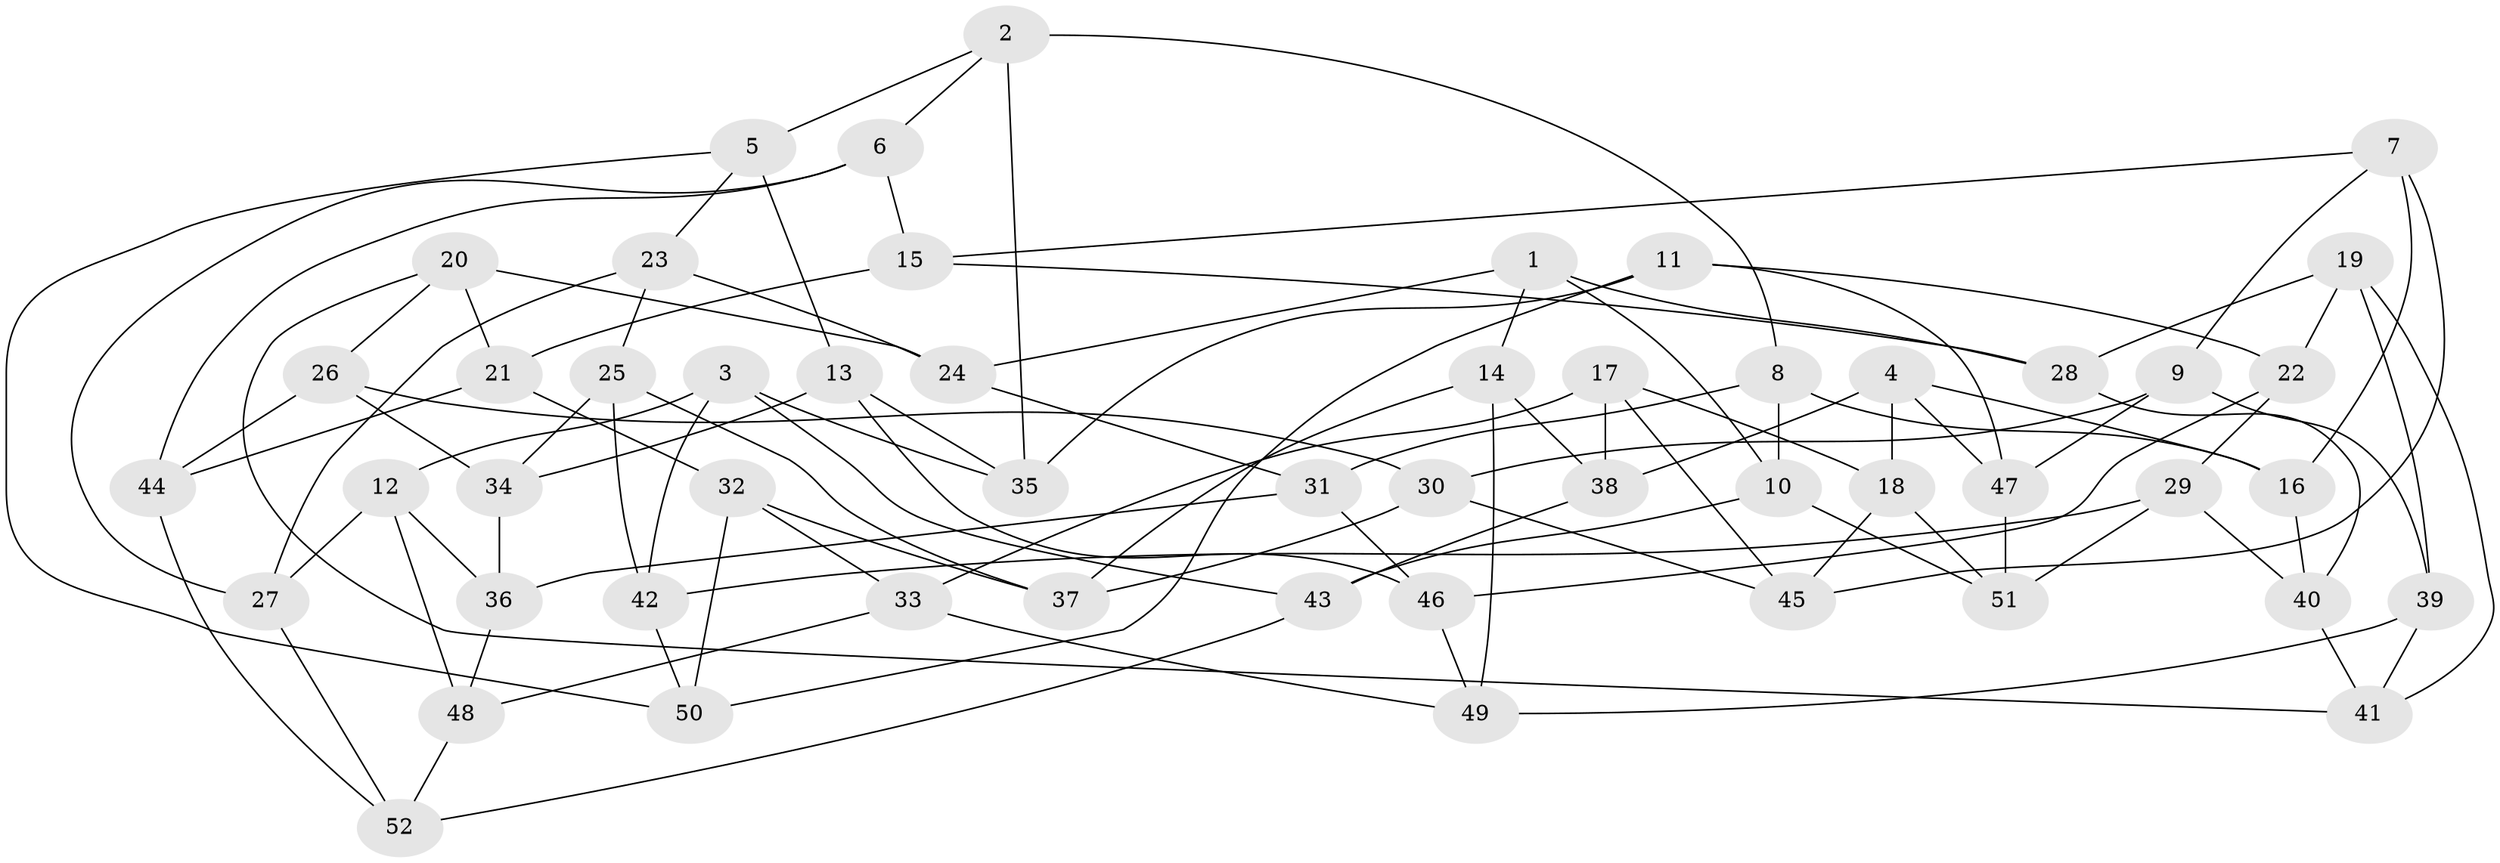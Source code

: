 // coarse degree distribution, {4: 0.20689655172413793, 6: 0.6551724137931034, 5: 0.13793103448275862}
// Generated by graph-tools (version 1.1) at 2025/52/02/27/25 19:52:30]
// undirected, 52 vertices, 104 edges
graph export_dot {
graph [start="1"]
  node [color=gray90,style=filled];
  1;
  2;
  3;
  4;
  5;
  6;
  7;
  8;
  9;
  10;
  11;
  12;
  13;
  14;
  15;
  16;
  17;
  18;
  19;
  20;
  21;
  22;
  23;
  24;
  25;
  26;
  27;
  28;
  29;
  30;
  31;
  32;
  33;
  34;
  35;
  36;
  37;
  38;
  39;
  40;
  41;
  42;
  43;
  44;
  45;
  46;
  47;
  48;
  49;
  50;
  51;
  52;
  1 -- 28;
  1 -- 10;
  1 -- 24;
  1 -- 14;
  2 -- 6;
  2 -- 5;
  2 -- 35;
  2 -- 8;
  3 -- 43;
  3 -- 35;
  3 -- 42;
  3 -- 12;
  4 -- 16;
  4 -- 47;
  4 -- 38;
  4 -- 18;
  5 -- 13;
  5 -- 23;
  5 -- 50;
  6 -- 44;
  6 -- 27;
  6 -- 15;
  7 -- 9;
  7 -- 16;
  7 -- 15;
  7 -- 45;
  8 -- 31;
  8 -- 10;
  8 -- 16;
  9 -- 47;
  9 -- 30;
  9 -- 39;
  10 -- 51;
  10 -- 43;
  11 -- 35;
  11 -- 47;
  11 -- 22;
  11 -- 50;
  12 -- 36;
  12 -- 48;
  12 -- 27;
  13 -- 46;
  13 -- 34;
  13 -- 35;
  14 -- 37;
  14 -- 38;
  14 -- 49;
  15 -- 28;
  15 -- 21;
  16 -- 40;
  17 -- 33;
  17 -- 38;
  17 -- 18;
  17 -- 45;
  18 -- 51;
  18 -- 45;
  19 -- 22;
  19 -- 39;
  19 -- 41;
  19 -- 28;
  20 -- 24;
  20 -- 41;
  20 -- 26;
  20 -- 21;
  21 -- 32;
  21 -- 44;
  22 -- 46;
  22 -- 29;
  23 -- 24;
  23 -- 25;
  23 -- 27;
  24 -- 31;
  25 -- 34;
  25 -- 37;
  25 -- 42;
  26 -- 44;
  26 -- 30;
  26 -- 34;
  27 -- 52;
  28 -- 40;
  29 -- 42;
  29 -- 51;
  29 -- 40;
  30 -- 45;
  30 -- 37;
  31 -- 36;
  31 -- 46;
  32 -- 33;
  32 -- 37;
  32 -- 50;
  33 -- 48;
  33 -- 49;
  34 -- 36;
  36 -- 48;
  38 -- 43;
  39 -- 49;
  39 -- 41;
  40 -- 41;
  42 -- 50;
  43 -- 52;
  44 -- 52;
  46 -- 49;
  47 -- 51;
  48 -- 52;
}
